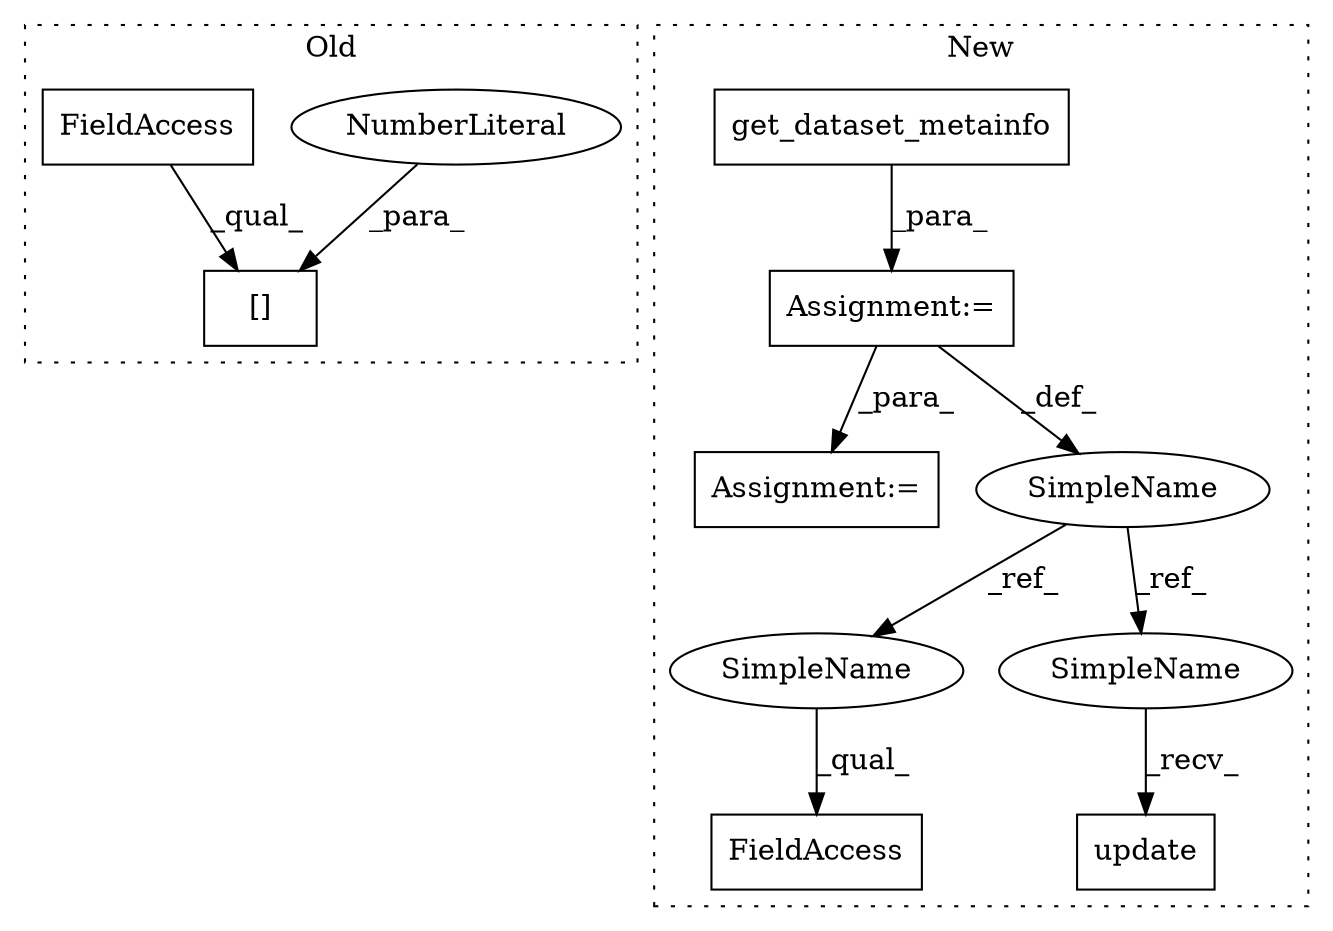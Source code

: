 digraph G {
subgraph cluster0 {
1 [label="[]" a="2" s="4644,4664" l="19,1" shape="box"];
3 [label="NumberLiteral" a="34" s="4663" l="1" shape="ellipse"];
5 [label="FieldAccess" a="22" s="4644" l="18" shape="box"];
label = "Old";
style="dotted";
}
subgraph cluster1 {
2 [label="get_dataset_metainfo" a="32" s="5747,5780" l="21,1" shape="box"];
4 [label="update" a="32" s="5799,5810" l="7,1" shape="box"];
6 [label="Assignment:=" a="7" s="6735" l="1" shape="box"];
7 [label="Assignment:=" a="7" s="5746" l="1" shape="box"];
8 [label="FieldAccess" a="22" s="6141" l="28" shape="box"];
9 [label="SimpleName" a="42" s="5735" l="11" shape="ellipse"];
10 [label="SimpleName" a="42" s="6141" l="11" shape="ellipse"];
11 [label="SimpleName" a="42" s="5787" l="11" shape="ellipse"];
label = "New";
style="dotted";
}
2 -> 7 [label="_para_"];
3 -> 1 [label="_para_"];
5 -> 1 [label="_qual_"];
7 -> 6 [label="_para_"];
7 -> 9 [label="_def_"];
9 -> 10 [label="_ref_"];
9 -> 11 [label="_ref_"];
10 -> 8 [label="_qual_"];
11 -> 4 [label="_recv_"];
}